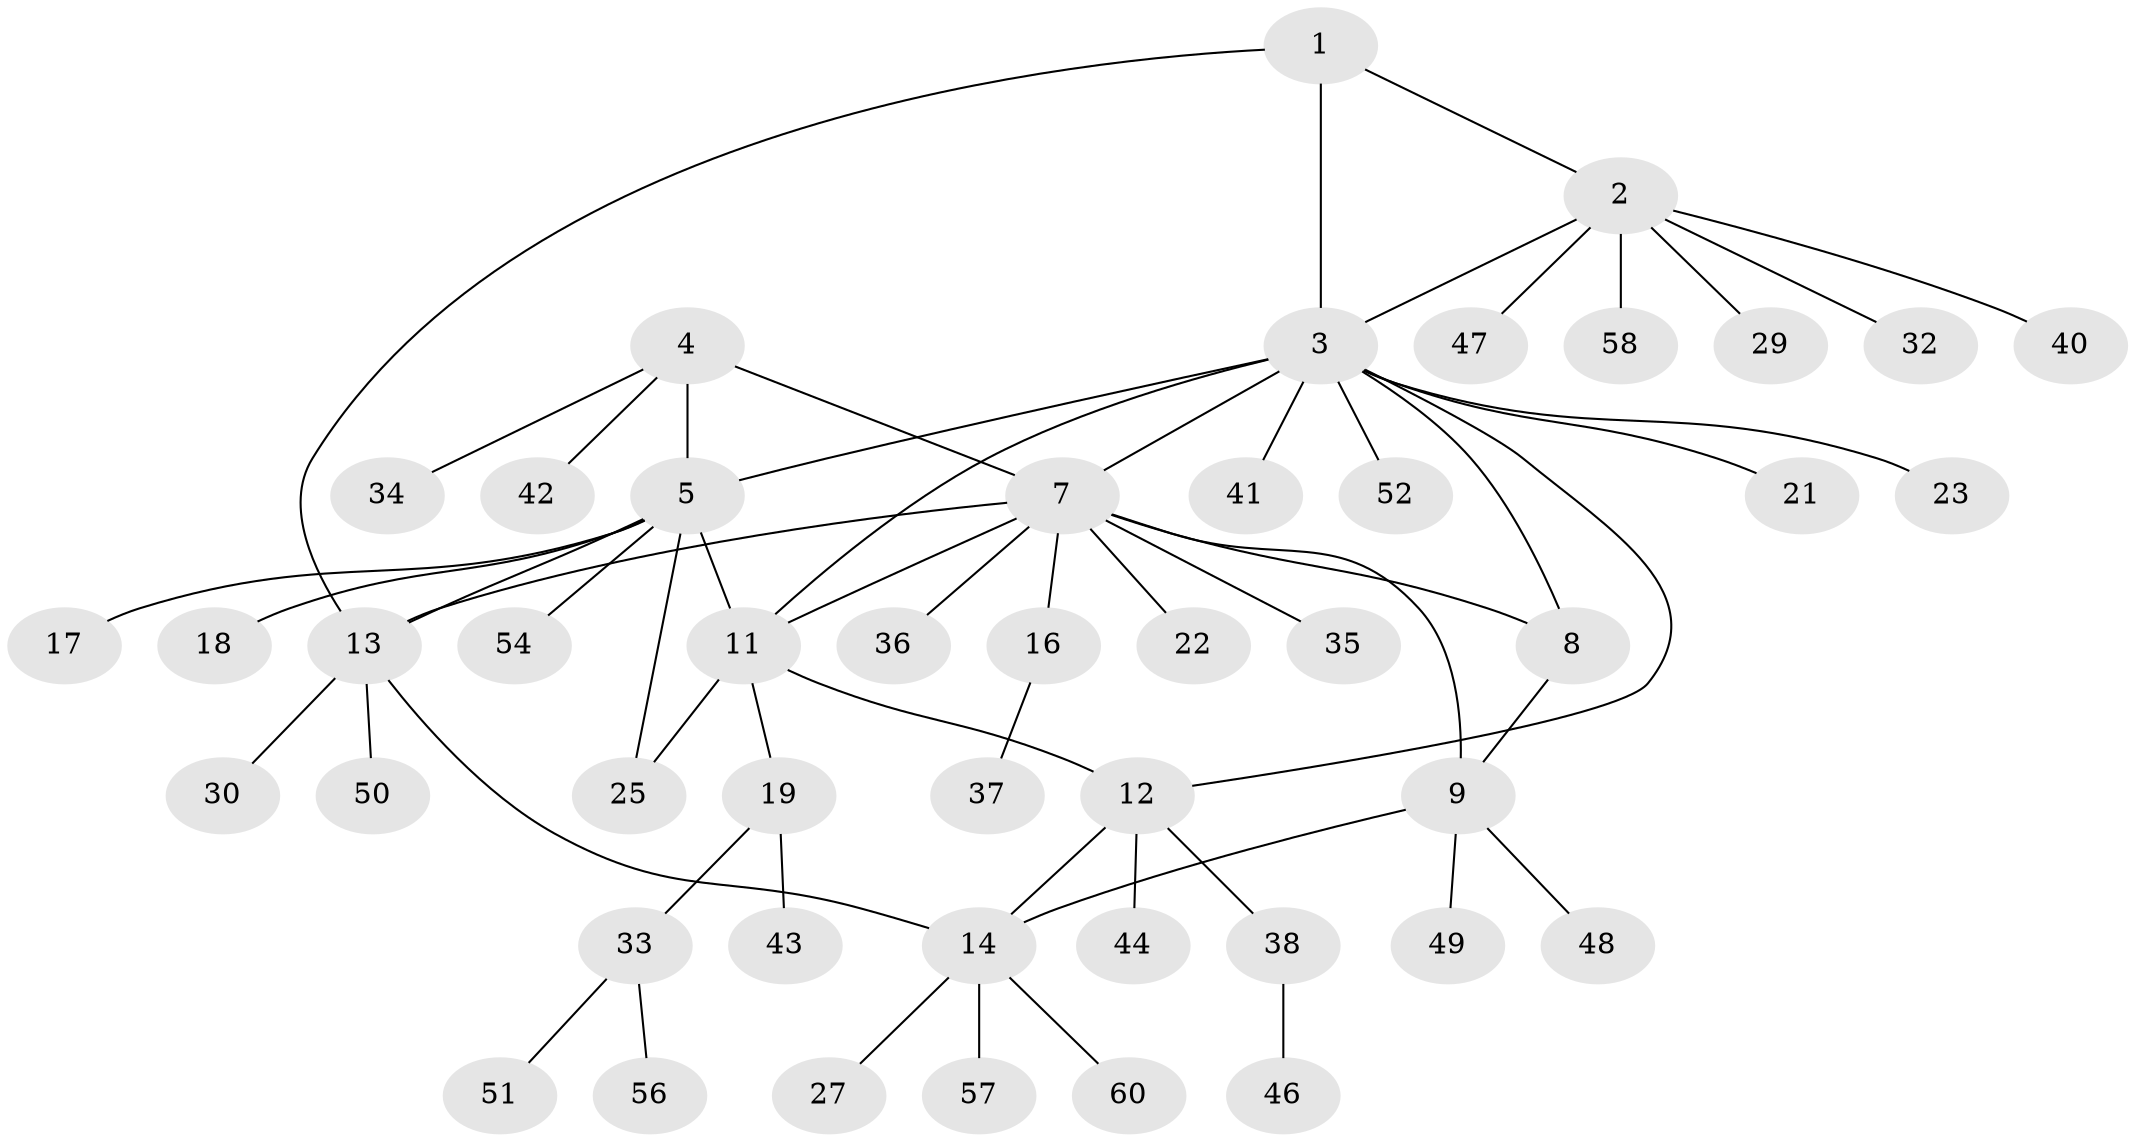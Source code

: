 // Generated by graph-tools (version 1.1) at 2025/24/03/03/25 07:24:15]
// undirected, 47 vertices, 58 edges
graph export_dot {
graph [start="1"]
  node [color=gray90,style=filled];
  1;
  2 [super="+26"];
  3 [super="+10"];
  4 [super="+6"];
  5 [super="+28"];
  7 [super="+20"];
  8;
  9 [super="+55"];
  11 [super="+24"];
  12 [super="+45"];
  13 [super="+15"];
  14 [super="+59"];
  16 [super="+31"];
  17;
  18;
  19 [super="+39"];
  21;
  22;
  23;
  25;
  27;
  29;
  30;
  32;
  33 [super="+53"];
  34;
  35;
  36;
  37;
  38;
  40;
  41;
  42;
  43;
  44;
  46;
  47;
  48;
  49;
  50;
  51;
  52;
  54;
  56;
  57;
  58;
  60;
  1 -- 2;
  1 -- 3;
  1 -- 13;
  2 -- 3;
  2 -- 29;
  2 -- 32;
  2 -- 40;
  2 -- 47;
  2 -- 58;
  3 -- 5;
  3 -- 8;
  3 -- 21;
  3 -- 23;
  3 -- 52;
  3 -- 11;
  3 -- 41;
  3 -- 12;
  3 -- 7;
  4 -- 5 [weight=2];
  4 -- 7;
  4 -- 34;
  4 -- 42;
  5 -- 11;
  5 -- 17;
  5 -- 18;
  5 -- 25;
  5 -- 54;
  5 -- 13;
  7 -- 8;
  7 -- 9;
  7 -- 11;
  7 -- 13;
  7 -- 16;
  7 -- 22;
  7 -- 35;
  7 -- 36;
  8 -- 9;
  9 -- 48;
  9 -- 49;
  9 -- 14;
  11 -- 12;
  11 -- 19;
  11 -- 25;
  12 -- 14;
  12 -- 38;
  12 -- 44;
  13 -- 14 [weight=2];
  13 -- 30;
  13 -- 50;
  14 -- 27;
  14 -- 57;
  14 -- 60;
  16 -- 37;
  19 -- 33;
  19 -- 43;
  33 -- 51;
  33 -- 56;
  38 -- 46;
}
